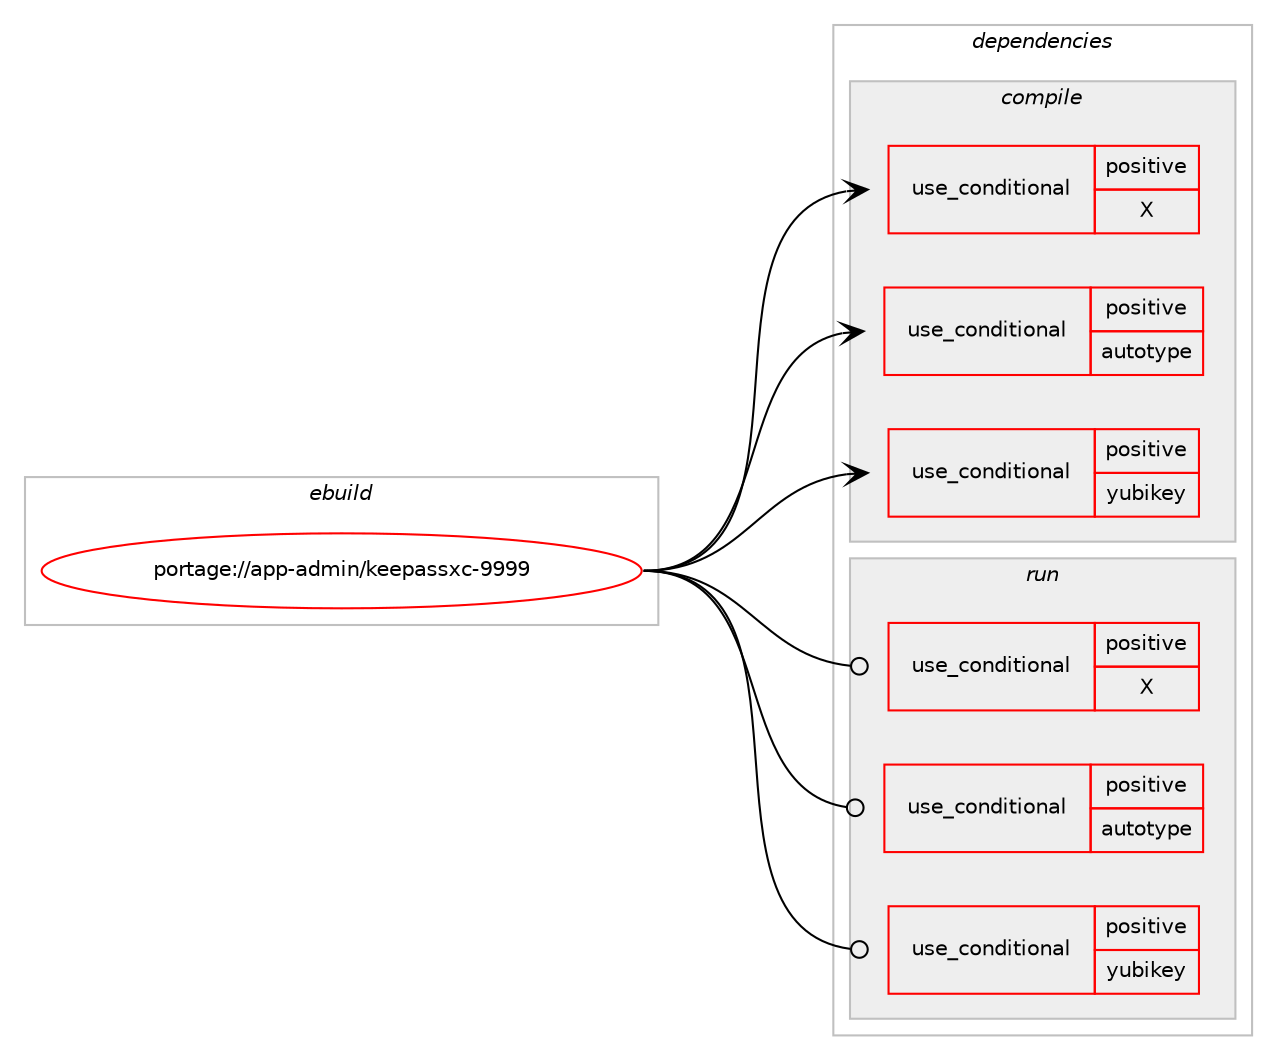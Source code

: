 digraph prolog {

# *************
# Graph options
# *************

newrank=true;
concentrate=true;
compound=true;
graph [rankdir=LR,fontname=Helvetica,fontsize=10,ranksep=1.5];#, ranksep=2.5, nodesep=0.2];
edge  [arrowhead=vee];
node  [fontname=Helvetica,fontsize=10];

# **********
# The ebuild
# **********

subgraph cluster_leftcol {
color=gray;
rank=same;
label=<<i>ebuild</i>>;
id [label="portage://app-admin/keepassxc-9999", color=red, width=4, href="../app-admin/keepassxc-9999.svg"];
}

# ****************
# The dependencies
# ****************

subgraph cluster_midcol {
color=gray;
label=<<i>dependencies</i>>;
subgraph cluster_compile {
fillcolor="#eeeeee";
style=filled;
label=<<i>compile</i>>;
subgraph cond589 {
dependency1033 [label=<<TABLE BORDER="0" CELLBORDER="1" CELLSPACING="0" CELLPADDING="4"><TR><TD ROWSPAN="3" CELLPADDING="10">use_conditional</TD></TR><TR><TD>positive</TD></TR><TR><TD>X</TD></TR></TABLE>>, shape=none, color=red];
# *** BEGIN UNKNOWN DEPENDENCY TYPE (TODO) ***
# dependency1033 -> package_dependency(portage://app-admin/keepassxc-9999,install,no,dev-qt,qtx11extras,none,[,,],[slot(5)],[])
# *** END UNKNOWN DEPENDENCY TYPE (TODO) ***

}
id:e -> dependency1033:w [weight=20,style="solid",arrowhead="vee"];
subgraph cond590 {
dependency1034 [label=<<TABLE BORDER="0" CELLBORDER="1" CELLSPACING="0" CELLPADDING="4"><TR><TD ROWSPAN="3" CELLPADDING="10">use_conditional</TD></TR><TR><TD>positive</TD></TR><TR><TD>autotype</TD></TR></TABLE>>, shape=none, color=red];
# *** BEGIN UNKNOWN DEPENDENCY TYPE (TODO) ***
# dependency1034 -> package_dependency(portage://app-admin/keepassxc-9999,install,no,x11-libs,libX11,none,[,,],[],[])
# *** END UNKNOWN DEPENDENCY TYPE (TODO) ***

# *** BEGIN UNKNOWN DEPENDENCY TYPE (TODO) ***
# dependency1034 -> package_dependency(portage://app-admin/keepassxc-9999,install,no,x11-libs,libXtst,none,[,,],[],[])
# *** END UNKNOWN DEPENDENCY TYPE (TODO) ***

}
id:e -> dependency1034:w [weight=20,style="solid",arrowhead="vee"];
subgraph cond591 {
dependency1035 [label=<<TABLE BORDER="0" CELLBORDER="1" CELLSPACING="0" CELLPADDING="4"><TR><TD ROWSPAN="3" CELLPADDING="10">use_conditional</TD></TR><TR><TD>positive</TD></TR><TR><TD>yubikey</TD></TR></TABLE>>, shape=none, color=red];
# *** BEGIN UNKNOWN DEPENDENCY TYPE (TODO) ***
# dependency1035 -> package_dependency(portage://app-admin/keepassxc-9999,install,no,dev-libs,libusb,none,[,,],[slot(1)],[])
# *** END UNKNOWN DEPENDENCY TYPE (TODO) ***

# *** BEGIN UNKNOWN DEPENDENCY TYPE (TODO) ***
# dependency1035 -> package_dependency(portage://app-admin/keepassxc-9999,install,no,sys-apps,pcsc-lite,none,[,,],[],[])
# *** END UNKNOWN DEPENDENCY TYPE (TODO) ***

}
id:e -> dependency1035:w [weight=20,style="solid",arrowhead="vee"];
# *** BEGIN UNKNOWN DEPENDENCY TYPE (TODO) ***
# id -> package_dependency(portage://app-admin/keepassxc-9999,install,no,app-crypt,argon2,none,[,,],any_same_slot,[])
# *** END UNKNOWN DEPENDENCY TYPE (TODO) ***

# *** BEGIN UNKNOWN DEPENDENCY TYPE (TODO) ***
# id -> package_dependency(portage://app-admin/keepassxc-9999,install,no,dev-libs,botan,none,[,,],[slot(3),equal],[])
# *** END UNKNOWN DEPENDENCY TYPE (TODO) ***

# *** BEGIN UNKNOWN DEPENDENCY TYPE (TODO) ***
# id -> package_dependency(portage://app-admin/keepassxc-9999,install,no,dev-qt,qtconcurrent,none,[,,],[slot(5)],[])
# *** END UNKNOWN DEPENDENCY TYPE (TODO) ***

# *** BEGIN UNKNOWN DEPENDENCY TYPE (TODO) ***
# id -> package_dependency(portage://app-admin/keepassxc-9999,install,no,dev-qt,qtcore,none,[,,],[slot(5)],[])
# *** END UNKNOWN DEPENDENCY TYPE (TODO) ***

# *** BEGIN UNKNOWN DEPENDENCY TYPE (TODO) ***
# id -> package_dependency(portage://app-admin/keepassxc-9999,install,no,dev-qt,qtdbus,none,[,,],[slot(5)],[])
# *** END UNKNOWN DEPENDENCY TYPE (TODO) ***

# *** BEGIN UNKNOWN DEPENDENCY TYPE (TODO) ***
# id -> package_dependency(portage://app-admin/keepassxc-9999,install,no,dev-qt,qtgui,none,[,,],[slot(5)],[])
# *** END UNKNOWN DEPENDENCY TYPE (TODO) ***

# *** BEGIN UNKNOWN DEPENDENCY TYPE (TODO) ***
# id -> package_dependency(portage://app-admin/keepassxc-9999,install,no,dev-qt,qtnetwork,none,[,,],[slot(5)],[])
# *** END UNKNOWN DEPENDENCY TYPE (TODO) ***

# *** BEGIN UNKNOWN DEPENDENCY TYPE (TODO) ***
# id -> package_dependency(portage://app-admin/keepassxc-9999,install,no,dev-qt,qtsvg,none,[,,],[slot(5)],[])
# *** END UNKNOWN DEPENDENCY TYPE (TODO) ***

# *** BEGIN UNKNOWN DEPENDENCY TYPE (TODO) ***
# id -> package_dependency(portage://app-admin/keepassxc-9999,install,no,dev-qt,qttest,none,[,,],[slot(5)],[])
# *** END UNKNOWN DEPENDENCY TYPE (TODO) ***

# *** BEGIN UNKNOWN DEPENDENCY TYPE (TODO) ***
# id -> package_dependency(portage://app-admin/keepassxc-9999,install,no,dev-qt,qtwidgets,none,[,,],[slot(5)],[])
# *** END UNKNOWN DEPENDENCY TYPE (TODO) ***

# *** BEGIN UNKNOWN DEPENDENCY TYPE (TODO) ***
# id -> package_dependency(portage://app-admin/keepassxc-9999,install,no,media-gfx,qrencode,none,[,,],any_same_slot,[])
# *** END UNKNOWN DEPENDENCY TYPE (TODO) ***

# *** BEGIN UNKNOWN DEPENDENCY TYPE (TODO) ***
# id -> package_dependency(portage://app-admin/keepassxc-9999,install,no,sys-libs,readline,none,[,,],[slot(0),equal],[])
# *** END UNKNOWN DEPENDENCY TYPE (TODO) ***

# *** BEGIN UNKNOWN DEPENDENCY TYPE (TODO) ***
# id -> package_dependency(portage://app-admin/keepassxc-9999,install,no,sys-libs,zlib,none,[,,],any_same_slot,[use(enable(minizip),none)])
# *** END UNKNOWN DEPENDENCY TYPE (TODO) ***

}
subgraph cluster_compileandrun {
fillcolor="#eeeeee";
style=filled;
label=<<i>compile and run</i>>;
}
subgraph cluster_run {
fillcolor="#eeeeee";
style=filled;
label=<<i>run</i>>;
subgraph cond592 {
dependency1036 [label=<<TABLE BORDER="0" CELLBORDER="1" CELLSPACING="0" CELLPADDING="4"><TR><TD ROWSPAN="3" CELLPADDING="10">use_conditional</TD></TR><TR><TD>positive</TD></TR><TR><TD>X</TD></TR></TABLE>>, shape=none, color=red];
# *** BEGIN UNKNOWN DEPENDENCY TYPE (TODO) ***
# dependency1036 -> package_dependency(portage://app-admin/keepassxc-9999,run,no,dev-qt,qtx11extras,none,[,,],[slot(5)],[])
# *** END UNKNOWN DEPENDENCY TYPE (TODO) ***

}
id:e -> dependency1036:w [weight=20,style="solid",arrowhead="odot"];
subgraph cond593 {
dependency1037 [label=<<TABLE BORDER="0" CELLBORDER="1" CELLSPACING="0" CELLPADDING="4"><TR><TD ROWSPAN="3" CELLPADDING="10">use_conditional</TD></TR><TR><TD>positive</TD></TR><TR><TD>autotype</TD></TR></TABLE>>, shape=none, color=red];
# *** BEGIN UNKNOWN DEPENDENCY TYPE (TODO) ***
# dependency1037 -> package_dependency(portage://app-admin/keepassxc-9999,run,no,x11-libs,libX11,none,[,,],[],[])
# *** END UNKNOWN DEPENDENCY TYPE (TODO) ***

# *** BEGIN UNKNOWN DEPENDENCY TYPE (TODO) ***
# dependency1037 -> package_dependency(portage://app-admin/keepassxc-9999,run,no,x11-libs,libXtst,none,[,,],[],[])
# *** END UNKNOWN DEPENDENCY TYPE (TODO) ***

}
id:e -> dependency1037:w [weight=20,style="solid",arrowhead="odot"];
subgraph cond594 {
dependency1038 [label=<<TABLE BORDER="0" CELLBORDER="1" CELLSPACING="0" CELLPADDING="4"><TR><TD ROWSPAN="3" CELLPADDING="10">use_conditional</TD></TR><TR><TD>positive</TD></TR><TR><TD>yubikey</TD></TR></TABLE>>, shape=none, color=red];
# *** BEGIN UNKNOWN DEPENDENCY TYPE (TODO) ***
# dependency1038 -> package_dependency(portage://app-admin/keepassxc-9999,run,no,dev-libs,libusb,none,[,,],[slot(1)],[])
# *** END UNKNOWN DEPENDENCY TYPE (TODO) ***

# *** BEGIN UNKNOWN DEPENDENCY TYPE (TODO) ***
# dependency1038 -> package_dependency(portage://app-admin/keepassxc-9999,run,no,sys-apps,pcsc-lite,none,[,,],[],[])
# *** END UNKNOWN DEPENDENCY TYPE (TODO) ***

}
id:e -> dependency1038:w [weight=20,style="solid",arrowhead="odot"];
# *** BEGIN UNKNOWN DEPENDENCY TYPE (TODO) ***
# id -> package_dependency(portage://app-admin/keepassxc-9999,run,no,app-crypt,argon2,none,[,,],any_same_slot,[])
# *** END UNKNOWN DEPENDENCY TYPE (TODO) ***

# *** BEGIN UNKNOWN DEPENDENCY TYPE (TODO) ***
# id -> package_dependency(portage://app-admin/keepassxc-9999,run,no,dev-libs,botan,none,[,,],[slot(3),equal],[])
# *** END UNKNOWN DEPENDENCY TYPE (TODO) ***

# *** BEGIN UNKNOWN DEPENDENCY TYPE (TODO) ***
# id -> package_dependency(portage://app-admin/keepassxc-9999,run,no,dev-qt,qtconcurrent,none,[,,],[slot(5)],[])
# *** END UNKNOWN DEPENDENCY TYPE (TODO) ***

# *** BEGIN UNKNOWN DEPENDENCY TYPE (TODO) ***
# id -> package_dependency(portage://app-admin/keepassxc-9999,run,no,dev-qt,qtcore,none,[,,],[slot(5)],[])
# *** END UNKNOWN DEPENDENCY TYPE (TODO) ***

# *** BEGIN UNKNOWN DEPENDENCY TYPE (TODO) ***
# id -> package_dependency(portage://app-admin/keepassxc-9999,run,no,dev-qt,qtdbus,none,[,,],[slot(5)],[])
# *** END UNKNOWN DEPENDENCY TYPE (TODO) ***

# *** BEGIN UNKNOWN DEPENDENCY TYPE (TODO) ***
# id -> package_dependency(portage://app-admin/keepassxc-9999,run,no,dev-qt,qtgui,none,[,,],[slot(5)],[])
# *** END UNKNOWN DEPENDENCY TYPE (TODO) ***

# *** BEGIN UNKNOWN DEPENDENCY TYPE (TODO) ***
# id -> package_dependency(portage://app-admin/keepassxc-9999,run,no,dev-qt,qtnetwork,none,[,,],[slot(5)],[])
# *** END UNKNOWN DEPENDENCY TYPE (TODO) ***

# *** BEGIN UNKNOWN DEPENDENCY TYPE (TODO) ***
# id -> package_dependency(portage://app-admin/keepassxc-9999,run,no,dev-qt,qtsvg,none,[,,],[slot(5)],[])
# *** END UNKNOWN DEPENDENCY TYPE (TODO) ***

# *** BEGIN UNKNOWN DEPENDENCY TYPE (TODO) ***
# id -> package_dependency(portage://app-admin/keepassxc-9999,run,no,dev-qt,qtwidgets,none,[,,],[slot(5)],[])
# *** END UNKNOWN DEPENDENCY TYPE (TODO) ***

# *** BEGIN UNKNOWN DEPENDENCY TYPE (TODO) ***
# id -> package_dependency(portage://app-admin/keepassxc-9999,run,no,media-gfx,qrencode,none,[,,],any_same_slot,[])
# *** END UNKNOWN DEPENDENCY TYPE (TODO) ***

# *** BEGIN UNKNOWN DEPENDENCY TYPE (TODO) ***
# id -> package_dependency(portage://app-admin/keepassxc-9999,run,no,sys-libs,readline,none,[,,],[slot(0),equal],[])
# *** END UNKNOWN DEPENDENCY TYPE (TODO) ***

# *** BEGIN UNKNOWN DEPENDENCY TYPE (TODO) ***
# id -> package_dependency(portage://app-admin/keepassxc-9999,run,no,sys-libs,zlib,none,[,,],any_same_slot,[use(enable(minizip),none)])
# *** END UNKNOWN DEPENDENCY TYPE (TODO) ***

}
}

# **************
# The candidates
# **************

subgraph cluster_choices {
rank=same;
color=gray;
label=<<i>candidates</i>>;

}

}

